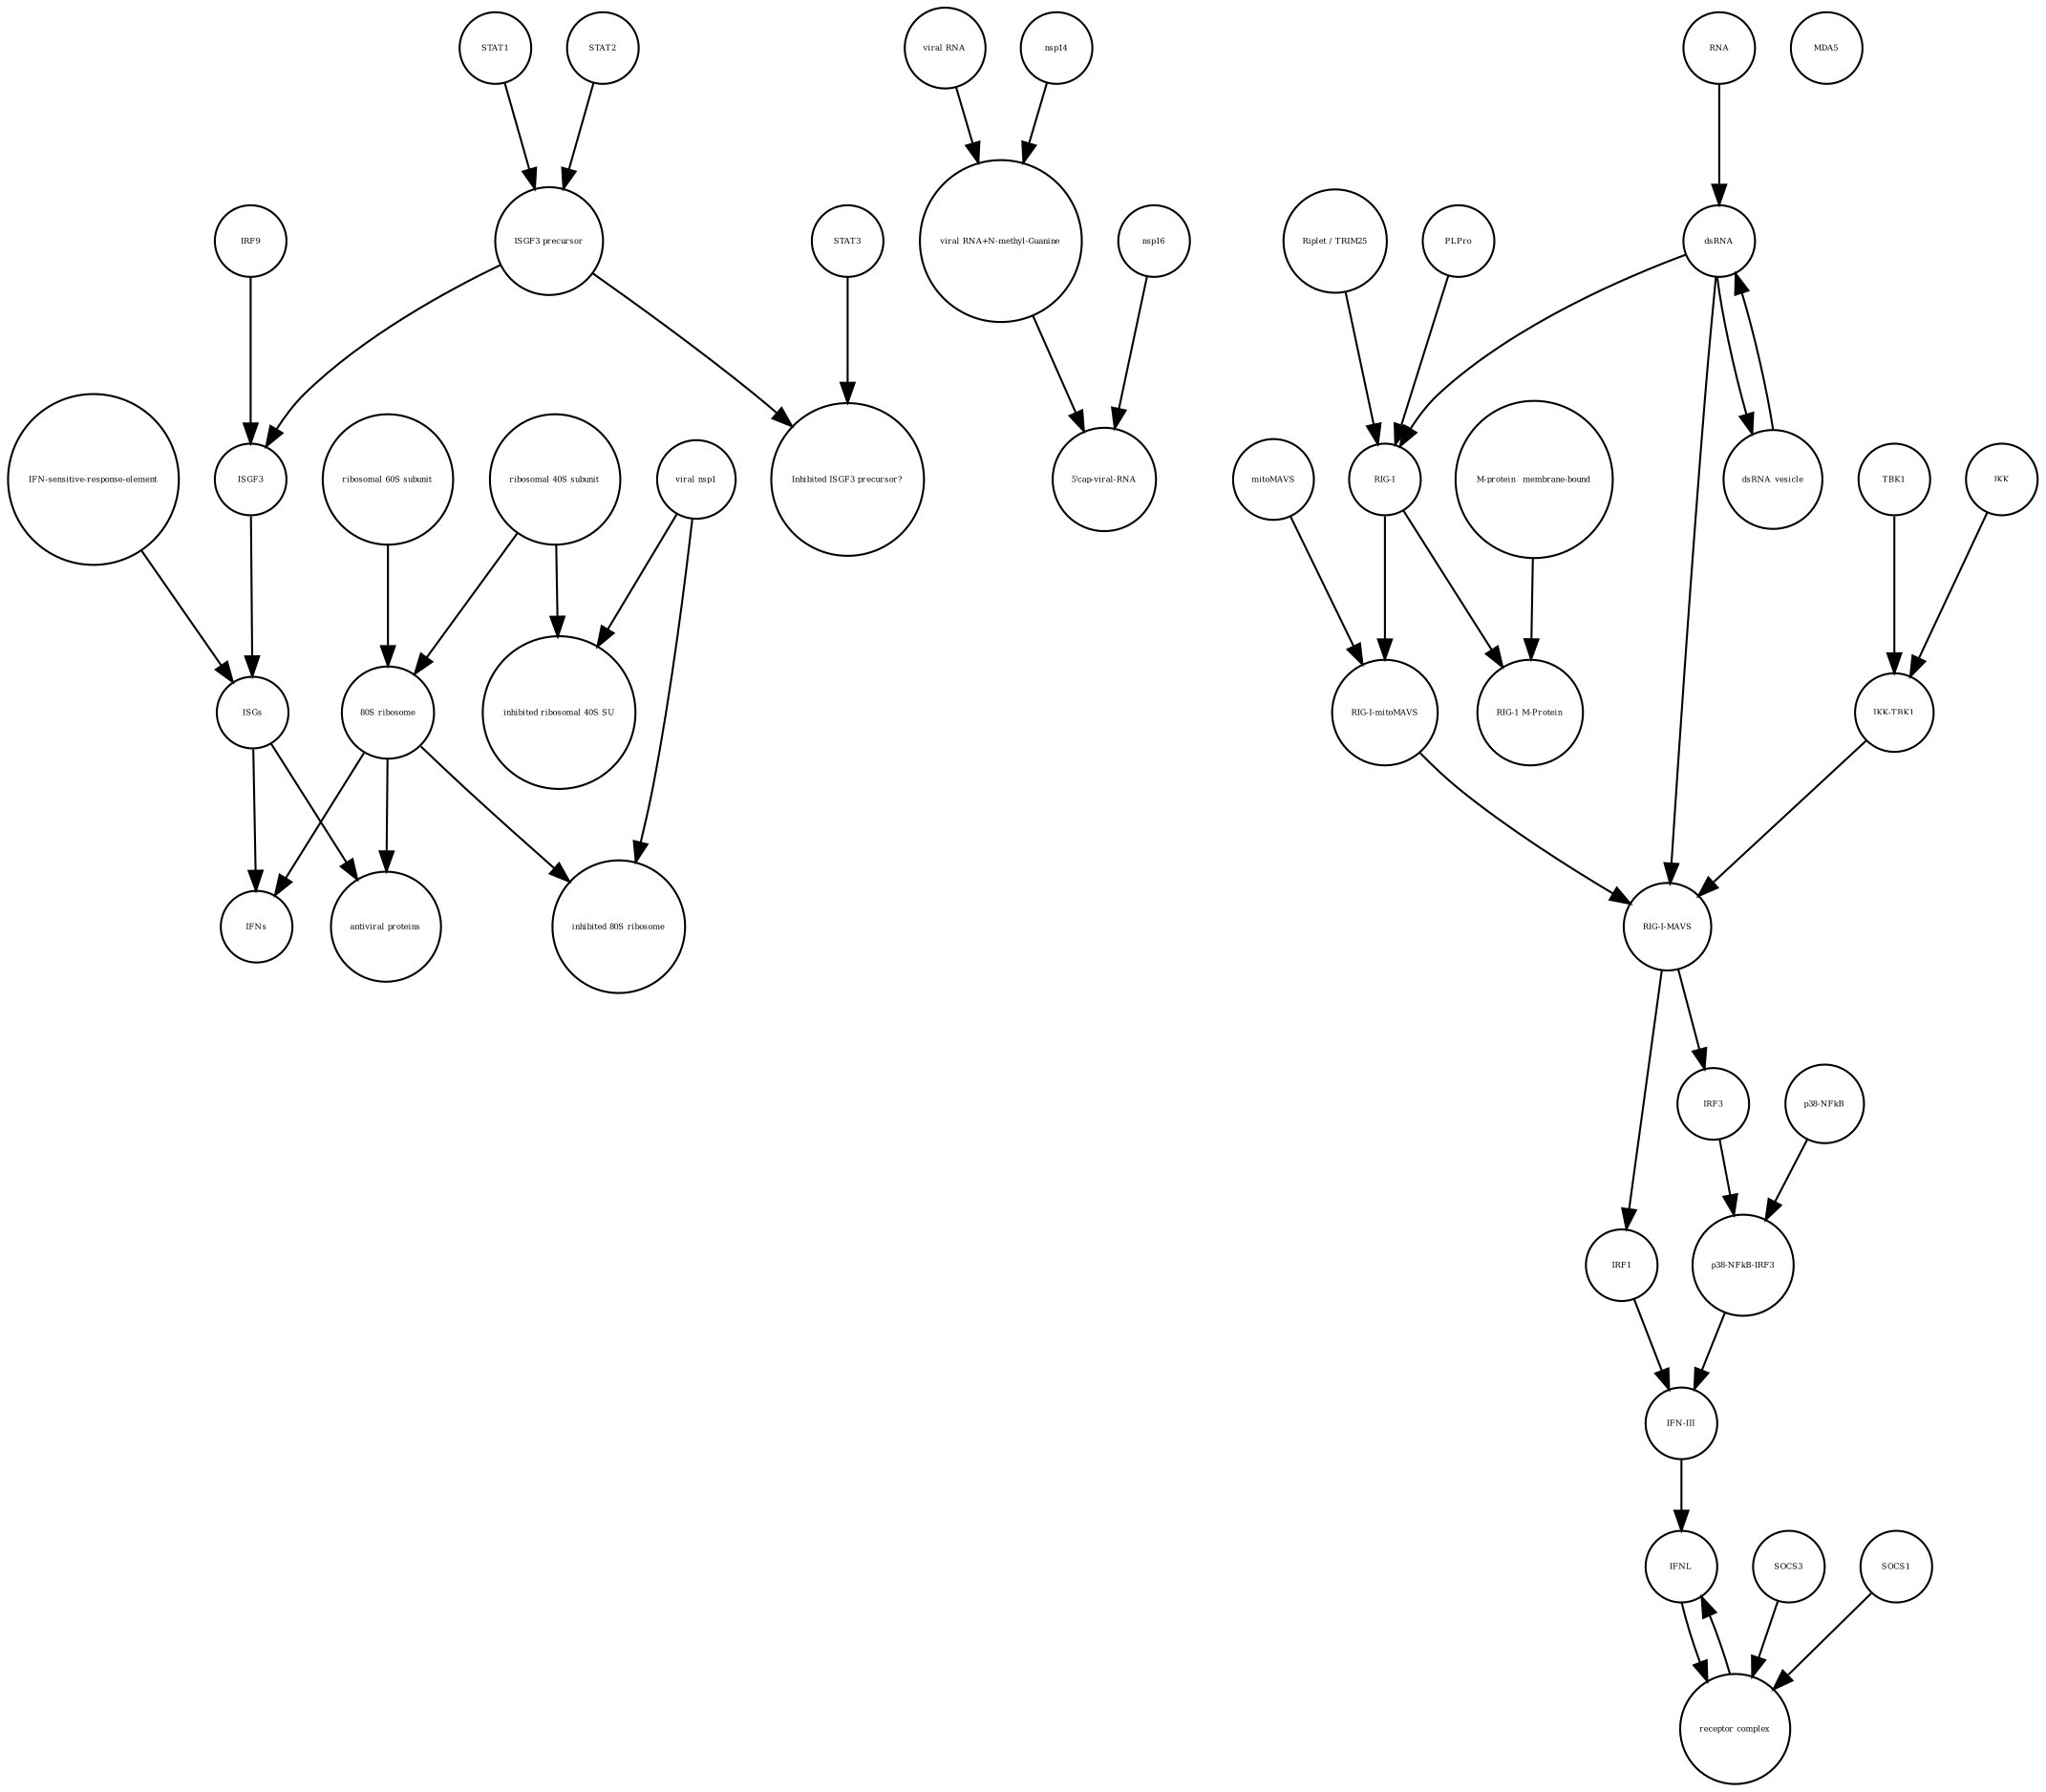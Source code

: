 strict digraph  {
ISGs [annotation="", bipartite=0, cls="nucleic acid feature", fontsize=4, label=ISGs, shape=circle];
"ISGF3 precursor" [annotation="", bipartite=0, cls=complex, fontsize=4, label="ISGF3 precursor", shape=circle];
"viral RNA" [annotation="", bipartite=0, cls="nucleic acid feature", fontsize=4, label="viral RNA", shape=circle];
mitoMAVS [annotation="", bipartite=0, cls=macromolecule, fontsize=4, label=mitoMAVS, shape=circle];
"RIG-1 M-Protein" [annotation="", bipartite=0, cls=complex, fontsize=4, label="RIG-1 M-Protein", shape=circle];
"p38-NFkB-IRF3" [annotation="", bipartite=0, cls=complex, fontsize=4, label="p38-NFkB-IRF3", shape=circle];
"ribosomal 40S subunit" [annotation="", bipartite=0, cls=complex, fontsize=4, label="ribosomal 40S subunit", shape=circle];
nsp16 [annotation="", bipartite=0, cls=macromolecule, fontsize=4, label=nsp16, shape=circle];
STAT1 [annotation="", bipartite=0, cls=macromolecule, fontsize=4, label=STAT1, shape=circle];
IRF9 [annotation="", bipartite=0, cls=macromolecule, fontsize=4, label=IRF9, shape=circle];
"RIG-I-MAVS" [annotation="", bipartite=0, cls=complex, fontsize=4, label="RIG-I-MAVS", shape=circle];
STAT3 [annotation="", bipartite=0, cls=macromolecule, fontsize=4, label=STAT3, shape=circle];
nsp14 [annotation="", bipartite=0, cls=macromolecule, fontsize=4, label=nsp14, shape=circle];
dsRNA [annotation="", bipartite=0, cls="nucleic acid feature", fontsize=4, label=dsRNA, shape=circle];
TBK1 [annotation="", bipartite=0, cls=macromolecule, fontsize=4, label=TBK1, shape=circle];
"M-protein_ membrane-bound" [annotation="", bipartite=0, cls=macromolecule, fontsize=4, label="M-protein_ membrane-bound", shape=circle];
"IFN-III" [annotation="", bipartite=0, cls=macromolecule, fontsize=4, label="IFN-III", shape=circle];
"IKK-TBK1" [annotation="", bipartite=0, cls=complex, fontsize=4, label="IKK-TBK1", shape=circle];
"p38-NFkB" [annotation="", bipartite=0, cls=complex, fontsize=4, label="p38-NFkB", shape=circle];
MDA5 [annotation="", bipartite=0, cls=macromolecule, fontsize=4, label=MDA5, shape=circle];
"80S ribosome" [annotation="", bipartite=0, cls=complex, fontsize=4, label="80S ribosome", shape=circle];
"antiviral proteins" [annotation="", bipartite=0, cls=macromolecule, fontsize=4, label="antiviral proteins", shape=circle];
IRF1 [annotation="", bipartite=0, cls=macromolecule, fontsize=4, label=IRF1, shape=circle];
IRF3 [annotation="", bipartite=0, cls=macromolecule, fontsize=4, label=IRF3, shape=circle];
dsRNA_vesicle [annotation="", bipartite=0, cls="nucleic acid feature", fontsize=4, label=dsRNA_vesicle, shape=circle];
"inhibited ribosomal 40S SU" [annotation="urn_miriam_doi_10.1101%2F2020.05.18.102467", bipartite=0, cls=complex, fontsize=4, label="inhibited ribosomal 40S SU", shape=circle];
"viral nsp1" [annotation="", bipartite=0, cls=macromolecule, fontsize=4, label="viral nsp1", shape=circle];
SOCS3 [annotation="", bipartite=0, cls=macromolecule, fontsize=4, label=SOCS3, shape=circle];
RNA [annotation="", bipartite=0, cls="nucleic acid feature", fontsize=4, label=RNA, shape=circle];
"receptor complex" [annotation="", bipartite=0, cls=complex, fontsize=4, label="receptor complex", shape=circle];
"RIG-I-mitoMAVS" [annotation="", bipartite=0, cls=complex, fontsize=4, label="RIG-I-mitoMAVS", shape=circle];
"Inhibited ISGF3 precursor?" [annotation="", bipartite=0, cls=complex, fontsize=4, label="Inhibited ISGF3 precursor?", shape=circle];
"Riplet / TRIM25" [annotation="", bipartite=0, cls=macromolecule, fontsize=4, label="Riplet / TRIM25", shape=circle];
"IFN-sensitive-response-element" [annotation="", bipartite=0, cls="nucleic acid feature", fontsize=4, label="IFN-sensitive-response-element", shape=circle];
PLPro [annotation="", bipartite=0, cls=macromolecule, fontsize=4, label=PLPro, shape=circle];
"ribosomal 60S subunit" [annotation="", bipartite=0, cls=complex, fontsize=4, label="ribosomal 60S subunit", shape=circle];
"inhibited 80S ribosome" [annotation="", bipartite=0, cls=complex, fontsize=4, label="inhibited 80S ribosome", shape=circle];
IKK [annotation="", bipartite=0, cls=macromolecule, fontsize=4, label=IKK, shape=circle];
SOCS1 [annotation="", bipartite=0, cls=macromolecule, fontsize=4, label=SOCS1, shape=circle];
IFNs [annotation="", bipartite=0, cls=macromolecule, fontsize=4, label=IFNs, shape=circle];
IFNL [annotation="", bipartite=0, cls=macromolecule, fontsize=4, label=IFNL, shape=circle];
"5'cap-viral-RNA" [annotation="", bipartite=0, cls="nucleic acid feature", fontsize=4, label="5'cap-viral-RNA", shape=circle];
ISGF3 [annotation="", bipartite=0, cls=complex, fontsize=4, label=ISGF3, shape=circle];
"viral RNA+N-methyl-Guanine" [annotation="", bipartite=0, cls="nucleic acid feature", fontsize=4, label="viral RNA+N-methyl-Guanine", shape=circle];
STAT2 [annotation="", bipartite=0, cls=macromolecule, fontsize=4, label=STAT2, shape=circle];
"RIG-I" [annotation="", bipartite=0, cls=macromolecule, fontsize=4, label="RIG-I", shape=circle];
ISGs -> "antiviral proteins"  [annotation="", interaction_type=production];
ISGs -> IFNs  [annotation="", interaction_type=production];
"ISGF3 precursor" -> "Inhibited ISGF3 precursor?"  [annotation="", interaction_type=production];
"ISGF3 precursor" -> ISGF3  [annotation="", interaction_type=production];
"viral RNA" -> "viral RNA+N-methyl-Guanine"  [annotation="", interaction_type=production];
mitoMAVS -> "RIG-I-mitoMAVS"  [annotation="", interaction_type=production];
"p38-NFkB-IRF3" -> "IFN-III"  [annotation="", interaction_type=stimulation];
"ribosomal 40S subunit" -> "inhibited ribosomal 40S SU"  [annotation="", interaction_type=production];
"ribosomal 40S subunit" -> "80S ribosome"  [annotation="", interaction_type=production];
nsp16 -> "5'cap-viral-RNA"  [annotation="urn_miriam_doi_10.1016%2Fj.chom.2020.05.008", interaction_type=catalysis];
STAT1 -> "ISGF3 precursor"  [annotation="", interaction_type=production];
IRF9 -> ISGF3  [annotation="", interaction_type=production];
"RIG-I-MAVS" -> IRF1  [annotation="", interaction_type=catalysis];
"RIG-I-MAVS" -> IRF3  [annotation="", interaction_type=stimulation];
STAT3 -> "Inhibited ISGF3 precursor?"  [annotation="", interaction_type=production];
nsp14 -> "viral RNA+N-methyl-Guanine"  [annotation="", interaction_type=catalysis];
dsRNA -> "RIG-I-MAVS"  [annotation="", interaction_type="necessary stimulation"];
dsRNA -> "RIG-I"  [annotation="", interaction_type="necessary stimulation"];
dsRNA -> dsRNA_vesicle  [annotation="", interaction_type=production];
TBK1 -> "IKK-TBK1"  [annotation="", interaction_type=production];
"M-protein_ membrane-bound" -> "RIG-1 M-Protein"  [annotation="", interaction_type=production];
"IFN-III" -> IFNL  [annotation="", interaction_type=production];
"IKK-TBK1" -> "RIG-I-MAVS"  [annotation="", interaction_type=production];
"p38-NFkB" -> "p38-NFkB-IRF3"  [annotation="", interaction_type=production];
"80S ribosome" -> "antiviral proteins"  [annotation="", interaction_type=catalysis];
"80S ribosome" -> IFNs  [annotation="", interaction_type=catalysis];
"80S ribosome" -> "inhibited 80S ribosome"  [annotation="", interaction_type=production];
IRF1 -> "IFN-III"  [annotation="", interaction_type=stimulation];
IRF3 -> "p38-NFkB-IRF3"  [annotation="", interaction_type=production];
dsRNA_vesicle -> dsRNA  [annotation="", interaction_type=production];
"viral nsp1" -> "inhibited ribosomal 40S SU"  [annotation="", interaction_type=production];
"viral nsp1" -> "inhibited 80S ribosome"  [annotation="", interaction_type=production];
SOCS3 -> "receptor complex"  [annotation="", interaction_type=production];
RNA -> dsRNA  [annotation="", interaction_type=production];
"receptor complex" -> IFNL  [annotation="", interaction_type=production];
"RIG-I-mitoMAVS" -> "RIG-I-MAVS"  [annotation="", interaction_type=production];
"Riplet / TRIM25" -> "RIG-I"  [annotation="", interaction_type=catalysis];
"IFN-sensitive-response-element" -> ISGs  [annotation="", interaction_type=production];
PLPro -> "RIG-I"  [annotation="", interaction_type=catalysis];
"ribosomal 60S subunit" -> "80S ribosome"  [annotation="", interaction_type=production];
IKK -> "IKK-TBK1"  [annotation="", interaction_type=production];
SOCS1 -> "receptor complex"  [annotation="", interaction_type=production];
IFNL -> "receptor complex"  [annotation="", interaction_type=stimulation];
ISGF3 -> ISGs  [annotation="", interaction_type="necessary stimulation"];
"viral RNA+N-methyl-Guanine" -> "5'cap-viral-RNA"  [annotation="", interaction_type=production];
STAT2 -> "ISGF3 precursor"  [annotation="", interaction_type=production];
"RIG-I" -> "RIG-I-mitoMAVS"  [annotation="", interaction_type=production];
"RIG-I" -> "RIG-1 M-Protein"  [annotation="", interaction_type=production];
}
